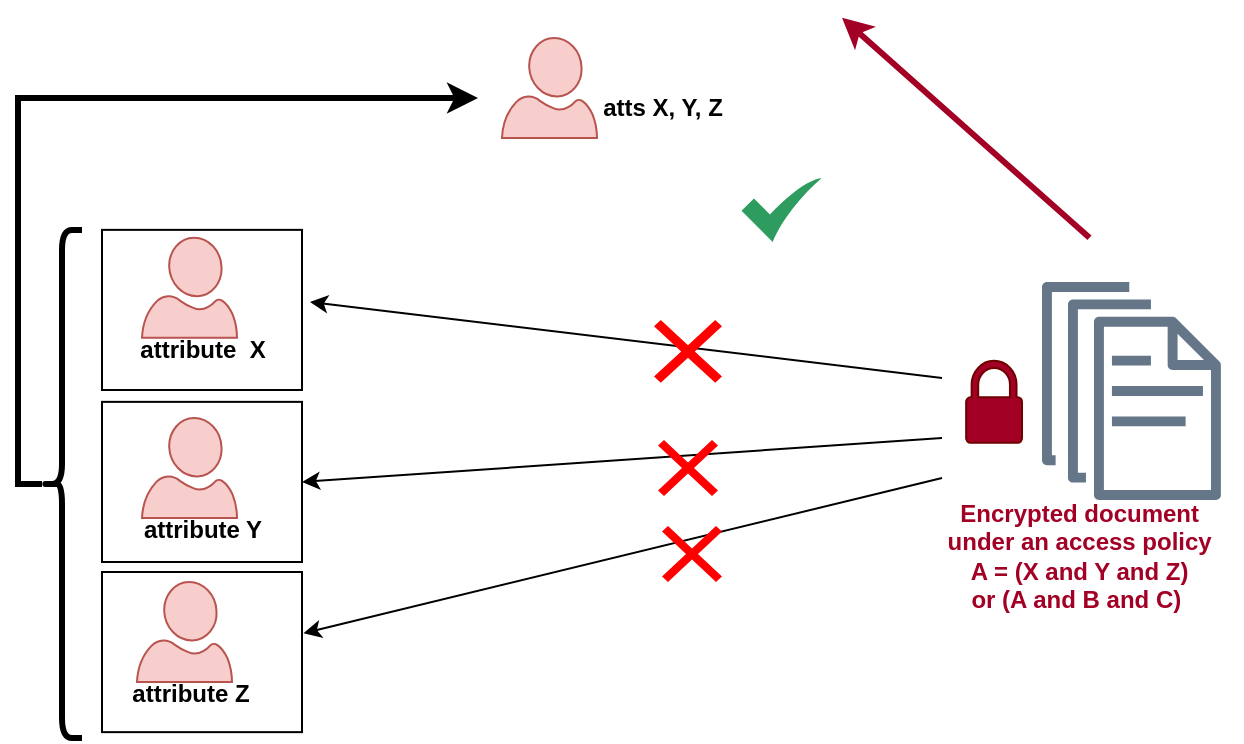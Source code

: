<mxfile version="26.1.1">
  <diagram name="Page-1" id="tZQLknMaPcjguIIjqgyP">
    <mxGraphModel dx="956" dy="551" grid="1" gridSize="10" guides="1" tooltips="1" connect="1" arrows="1" fold="1" page="1" pageScale="1" pageWidth="827" pageHeight="1169" math="0" shadow="0">
      <root>
        <mxCell id="0" />
        <mxCell id="1" parent="0" />
        <mxCell id="AaAGdjEsNmVQC-ylxkaZ-2" value="" style="rounded=0;whiteSpace=wrap;html=1;" vertex="1" parent="1">
          <mxGeometry x="160" y="477" width="100" height="80.07" as="geometry" />
        </mxCell>
        <mxCell id="AaAGdjEsNmVQC-ylxkaZ-1" value="" style="rounded=0;whiteSpace=wrap;html=1;" vertex="1" parent="1">
          <mxGeometry x="160" y="391.93" width="100" height="80.07" as="geometry" />
        </mxCell>
        <mxCell id="DboaTYH2uHODqQAO1uhh-39" value="" style="rounded=0;whiteSpace=wrap;html=1;" parent="1" vertex="1">
          <mxGeometry x="160" y="305.93" width="100" height="80.07" as="geometry" />
        </mxCell>
        <mxCell id="DboaTYH2uHODqQAO1uhh-1" value="" style="verticalLabelPosition=bottom;html=1;verticalAlign=top;align=center;strokeColor=#b85450;fillColor=#f8cecc;shape=mxgraph.azure.user;" parent="1" vertex="1">
          <mxGeometry x="180" y="309.86" width="47.5" height="50" as="geometry" />
        </mxCell>
        <mxCell id="DboaTYH2uHODqQAO1uhh-2" value="" style="verticalLabelPosition=bottom;html=1;verticalAlign=top;align=center;strokeColor=#b85450;fillColor=#f8cecc;shape=mxgraph.azure.user;" parent="1" vertex="1">
          <mxGeometry x="180" y="400" width="47.5" height="50" as="geometry" />
        </mxCell>
        <mxCell id="DboaTYH2uHODqQAO1uhh-3" value="" style="verticalLabelPosition=bottom;html=1;verticalAlign=top;align=center;strokeColor=#b85450;fillColor=#f8cecc;shape=mxgraph.azure.user;" parent="1" vertex="1">
          <mxGeometry x="177.5" y="482" width="47.5" height="50" as="geometry" />
        </mxCell>
        <mxCell id="DboaTYH2uHODqQAO1uhh-5" value="" style="sketch=0;outlineConnect=0;dashed=0;verticalLabelPosition=bottom;verticalAlign=top;align=center;html=1;fontSize=12;fontStyle=0;aspect=fixed;pointerEvents=1;shape=mxgraph.aws4.documents;fillColor=#647687;strokeColor=#314354;fontColor=#ffffff;" parent="1" vertex="1">
          <mxGeometry x="630" y="332" width="89.44" height="109" as="geometry" />
        </mxCell>
        <mxCell id="DboaTYH2uHODqQAO1uhh-7" value="&lt;b&gt;&lt;font color=&quot;#a20025&quot;&gt;Encrypted document&amp;nbsp;&lt;/font&gt;&lt;/b&gt;&lt;div&gt;&lt;b&gt;&lt;font color=&quot;#a20025&quot;&gt;under an access policy&amp;nbsp;&lt;/font&gt;&lt;/b&gt;&lt;div&gt;&lt;b&gt;&lt;font color=&quot;#a20025&quot;&gt;A = (X and Y and Z)&amp;nbsp;&lt;/font&gt;&lt;/b&gt;&lt;/div&gt;&lt;div&gt;&lt;b&gt;&lt;font color=&quot;#a20025&quot;&gt;or (A and B and C) &amp;nbsp;&lt;/font&gt;&lt;/b&gt;&lt;/div&gt;&lt;/div&gt;" style="text;html=1;align=center;verticalAlign=middle;resizable=0;points=[];autosize=1;strokeColor=none;fillColor=none;" parent="1" vertex="1">
          <mxGeometry x="570" y="434" width="160" height="70" as="geometry" />
        </mxCell>
        <mxCell id="DboaTYH2uHODqQAO1uhh-8" value="attribute &amp;nbsp;X" style="text;html=1;align=center;verticalAlign=middle;resizable=0;points=[];autosize=1;strokeColor=none;fillColor=none;fontStyle=1" parent="1" vertex="1">
          <mxGeometry x="170" y="351" width="80" height="30" as="geometry" />
        </mxCell>
        <mxCell id="DboaTYH2uHODqQAO1uhh-9" value="attribute Y" style="text;html=1;align=center;verticalAlign=middle;resizable=0;points=[];autosize=1;strokeColor=none;fillColor=none;fontStyle=1" parent="1" vertex="1">
          <mxGeometry x="170" y="441" width="80" height="30" as="geometry" />
        </mxCell>
        <mxCell id="DboaTYH2uHODqQAO1uhh-10" value="attribute Z" style="text;html=1;align=center;verticalAlign=middle;resizable=0;points=[];autosize=1;strokeColor=none;fillColor=none;fontStyle=1" parent="1" vertex="1">
          <mxGeometry x="163.75" y="522.93" width="80" height="30" as="geometry" />
        </mxCell>
        <mxCell id="DboaTYH2uHODqQAO1uhh-12" value="" style="sketch=0;pointerEvents=1;shadow=0;dashed=0;html=1;strokeColor=#6F0000;labelPosition=center;verticalLabelPosition=bottom;verticalAlign=top;outlineConnect=0;align=center;shape=mxgraph.office.security.lock_protected;fillColor=#a20025;fontColor=#ffffff;" parent="1" vertex="1">
          <mxGeometry x="592.08" y="371.43" width="27.92" height="41" as="geometry" />
        </mxCell>
        <mxCell id="DboaTYH2uHODqQAO1uhh-14" value="" style="endArrow=classic;html=1;rounded=0;strokeWidth=3;strokeColor=#A20025;" parent="1" edge="1">
          <mxGeometry width="50" height="50" relative="1" as="geometry">
            <mxPoint x="653.75" y="309.86" as="sourcePoint" />
            <mxPoint x="530" y="199.86" as="targetPoint" />
          </mxGeometry>
        </mxCell>
        <mxCell id="DboaTYH2uHODqQAO1uhh-31" value="" style="endArrow=classic;html=1;rounded=0;entryX=1.007;entryY=0.383;entryDx=0;entryDy=0;entryPerimeter=0;" parent="1" edge="1" target="AaAGdjEsNmVQC-ylxkaZ-2">
          <mxGeometry width="50" height="50" relative="1" as="geometry">
            <mxPoint x="580" y="430" as="sourcePoint" />
            <mxPoint x="225" y="514" as="targetPoint" />
          </mxGeometry>
        </mxCell>
        <mxCell id="DboaTYH2uHODqQAO1uhh-32" value="" style="shape=mxgraph.mockup.markup.redX;fillColor=#ff0000;html=1;shadow=0;whiteSpace=wrap;strokeColor=none;" parent="1" vertex="1">
          <mxGeometry x="440" y="454" width="30" height="28" as="geometry" />
        </mxCell>
        <mxCell id="DboaTYH2uHODqQAO1uhh-33" value="" style="sketch=0;html=1;aspect=fixed;strokeColor=none;shadow=0;align=center;fillColor=#2D9C5E;verticalAlign=top;labelPosition=center;verticalLabelPosition=bottom;shape=mxgraph.gcp2.check" parent="1" vertex="1">
          <mxGeometry x="479.75" y="280" width="40" height="32" as="geometry" />
        </mxCell>
        <mxCell id="DboaTYH2uHODqQAO1uhh-34" value="" style="endArrow=classic;html=1;rounded=0;" parent="1" edge="1">
          <mxGeometry width="50" height="50" relative="1" as="geometry">
            <mxPoint x="580" y="380" as="sourcePoint" />
            <mxPoint x="264" y="342" as="targetPoint" />
          </mxGeometry>
        </mxCell>
        <mxCell id="DboaTYH2uHODqQAO1uhh-35" value="" style="shape=mxgraph.mockup.markup.redX;fillColor=#ff0000;html=1;shadow=0;whiteSpace=wrap;strokeColor=none;" parent="1" vertex="1">
          <mxGeometry x="436" y="351" width="34" height="31.43" as="geometry" />
        </mxCell>
        <mxCell id="Kve-WnFk3uCvHriM4wU--1" value="" style="verticalLabelPosition=bottom;html=1;verticalAlign=top;align=center;strokeColor=#b85450;fillColor=#f8cecc;shape=mxgraph.azure.user;" parent="1" vertex="1">
          <mxGeometry x="360" y="210" width="47.5" height="50" as="geometry" />
        </mxCell>
        <mxCell id="Kve-WnFk3uCvHriM4wU--2" value="atts X, Y, Z" style="text;html=1;align=center;verticalAlign=middle;resizable=0;points=[];autosize=1;strokeColor=none;fillColor=none;fontStyle=1" parent="1" vertex="1">
          <mxGeometry x="399.75" y="230" width="80" height="30" as="geometry" />
        </mxCell>
        <mxCell id="Kve-WnFk3uCvHriM4wU--3" value="" style="endArrow=classic;html=1;rounded=0;entryX=1;entryY=0.5;entryDx=0;entryDy=0;" parent="1" edge="1" target="AaAGdjEsNmVQC-ylxkaZ-1">
          <mxGeometry width="50" height="50" relative="1" as="geometry">
            <mxPoint x="580" y="410" as="sourcePoint" />
            <mxPoint x="266" y="446.5" as="targetPoint" />
          </mxGeometry>
        </mxCell>
        <mxCell id="Kve-WnFk3uCvHriM4wU--5" value="" style="shape=mxgraph.mockup.markup.redX;fillColor=#ff0000;html=1;shadow=0;whiteSpace=wrap;strokeColor=none;" parent="1" vertex="1">
          <mxGeometry x="438" y="411" width="30" height="28" as="geometry" />
        </mxCell>
        <mxCell id="AaAGdjEsNmVQC-ylxkaZ-7" style="edgeStyle=orthogonalEdgeStyle;rounded=0;orthogonalLoop=1;jettySize=auto;html=1;exitX=0.1;exitY=0.5;exitDx=0;exitDy=0;exitPerimeter=0;strokeWidth=3;" edge="1" parent="1">
          <mxGeometry relative="1" as="geometry">
            <mxPoint x="348" y="240" as="targetPoint" />
            <mxPoint x="130" y="433" as="sourcePoint" />
            <Array as="points">
              <mxPoint x="118" y="433" />
              <mxPoint x="118" y="240" />
            </Array>
          </mxGeometry>
        </mxCell>
        <mxCell id="AaAGdjEsNmVQC-ylxkaZ-4" value="" style="shape=curlyBracket;whiteSpace=wrap;html=1;rounded=1;labelPosition=left;verticalLabelPosition=middle;align=right;verticalAlign=middle;strokeWidth=3;" vertex="1" parent="1">
          <mxGeometry x="130" y="306" width="20" height="254" as="geometry" />
        </mxCell>
      </root>
    </mxGraphModel>
  </diagram>
</mxfile>
